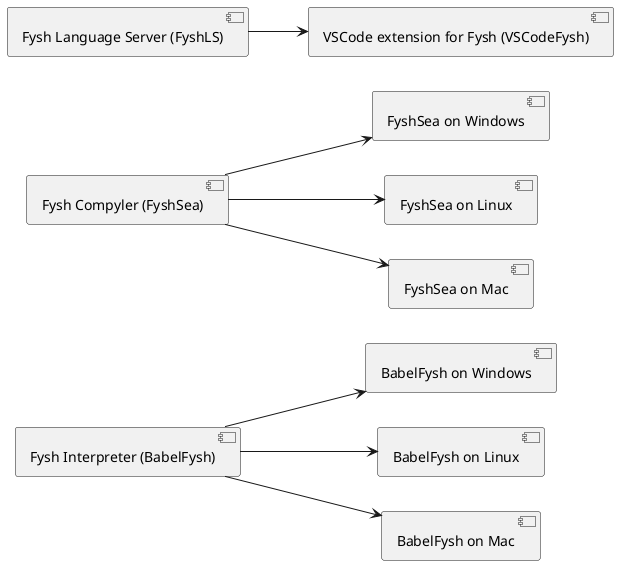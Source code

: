 @startuml
left to right direction

component "Fysh Interpreter (BabelFysh)" as BF
component "Fysh Compyler (FyshSea)" as FS
component "Fysh Language Server (FyshLS)" as FLS

component "VSCode extension for Fysh (VSCodeFysh)" as VSF

component "FyshSea on Windows" as FW
component "FyshSea on Linux" as FL
component "FyshSea on Mac" as FM

component "BabelFysh on Windows" as BFW
component "BabelFysh on Linux" as BFL
component "BabelFysh on Mac" as BFM

FS --> FW
FS --> FL
FS --> FM

BF --> BFW
BF --> BFL
BF --> BFM


FLS --> VSF

@enduml
